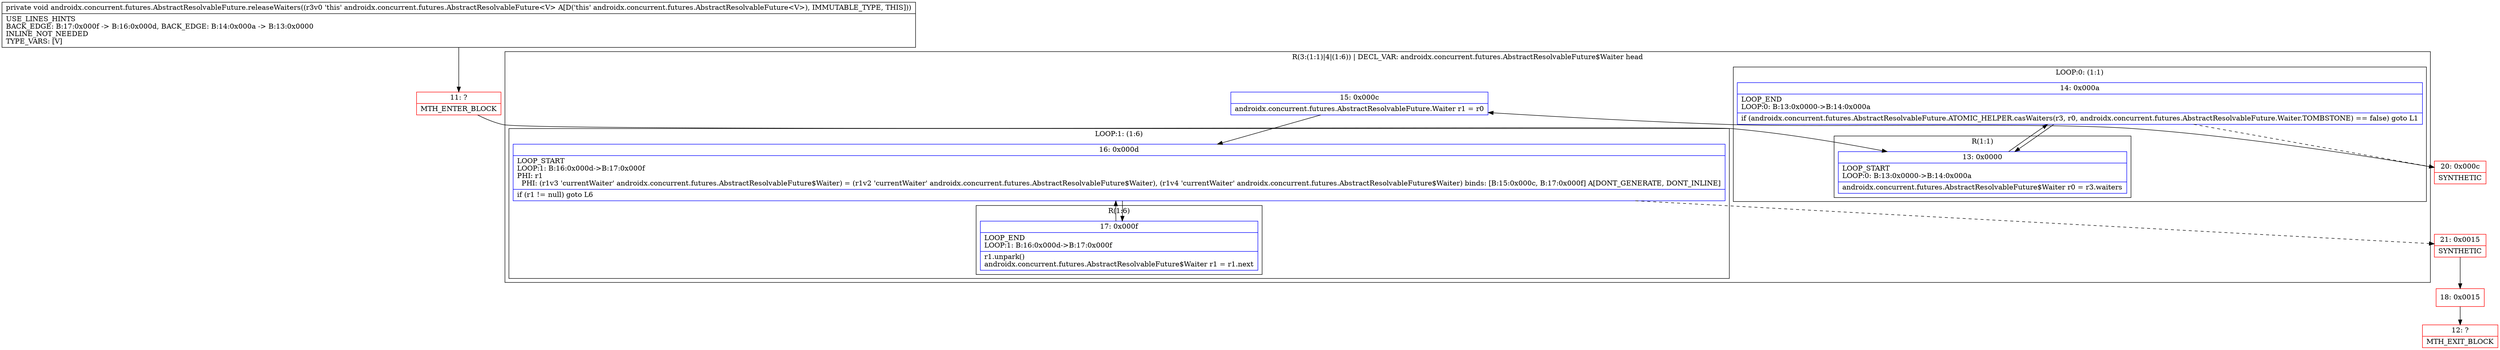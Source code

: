 digraph "CFG forandroidx.concurrent.futures.AbstractResolvableFuture.releaseWaiters()V" {
subgraph cluster_Region_627478515 {
label = "R(3:(1:1)|4|(1:6)) | DECL_VAR: androidx.concurrent.futures.AbstractResolvableFuture$Waiter head\l";
node [shape=record,color=blue];
subgraph cluster_LoopRegion_1593425297 {
label = "LOOP:0: (1:1)";
node [shape=record,color=blue];
Node_14 [shape=record,label="{14\:\ 0x000a|LOOP_END\lLOOP:0: B:13:0x0000\-\>B:14:0x000a\l|if (androidx.concurrent.futures.AbstractResolvableFuture.ATOMIC_HELPER.casWaiters(r3, r0, androidx.concurrent.futures.AbstractResolvableFuture.Waiter.TOMBSTONE) == false) goto L1\l}"];
subgraph cluster_Region_1543516992 {
label = "R(1:1)";
node [shape=record,color=blue];
Node_13 [shape=record,label="{13\:\ 0x0000|LOOP_START\lLOOP:0: B:13:0x0000\-\>B:14:0x000a\l|androidx.concurrent.futures.AbstractResolvableFuture$Waiter r0 = r3.waiters\l}"];
}
}
Node_15 [shape=record,label="{15\:\ 0x000c|androidx.concurrent.futures.AbstractResolvableFuture.Waiter r1 = r0\l}"];
subgraph cluster_LoopRegion_1516887897 {
label = "LOOP:1: (1:6)";
node [shape=record,color=blue];
Node_16 [shape=record,label="{16\:\ 0x000d|LOOP_START\lLOOP:1: B:16:0x000d\-\>B:17:0x000f\lPHI: r1 \l  PHI: (r1v3 'currentWaiter' androidx.concurrent.futures.AbstractResolvableFuture$Waiter) = (r1v2 'currentWaiter' androidx.concurrent.futures.AbstractResolvableFuture$Waiter), (r1v4 'currentWaiter' androidx.concurrent.futures.AbstractResolvableFuture$Waiter) binds: [B:15:0x000c, B:17:0x000f] A[DONT_GENERATE, DONT_INLINE]\l|if (r1 != null) goto L6\l}"];
subgraph cluster_Region_128871783 {
label = "R(1:6)";
node [shape=record,color=blue];
Node_17 [shape=record,label="{17\:\ 0x000f|LOOP_END\lLOOP:1: B:16:0x000d\-\>B:17:0x000f\l|r1.unpark()\landroidx.concurrent.futures.AbstractResolvableFuture$Waiter r1 = r1.next\l}"];
}
}
}
Node_11 [shape=record,color=red,label="{11\:\ ?|MTH_ENTER_BLOCK\l}"];
Node_20 [shape=record,color=red,label="{20\:\ 0x000c|SYNTHETIC\l}"];
Node_21 [shape=record,color=red,label="{21\:\ 0x0015|SYNTHETIC\l}"];
Node_18 [shape=record,color=red,label="{18\:\ 0x0015}"];
Node_12 [shape=record,color=red,label="{12\:\ ?|MTH_EXIT_BLOCK\l}"];
MethodNode[shape=record,label="{private void androidx.concurrent.futures.AbstractResolvableFuture.releaseWaiters((r3v0 'this' androidx.concurrent.futures.AbstractResolvableFuture\<V\> A[D('this' androidx.concurrent.futures.AbstractResolvableFuture\<V\>), IMMUTABLE_TYPE, THIS]))  | USE_LINES_HINTS\lBACK_EDGE: B:17:0x000f \-\> B:16:0x000d, BACK_EDGE: B:14:0x000a \-\> B:13:0x0000\lINLINE_NOT_NEEDED\lTYPE_VARS: [V]\l}"];
MethodNode -> Node_11;Node_14 -> Node_13;
Node_14 -> Node_20[style=dashed];
Node_13 -> Node_14;
Node_15 -> Node_16;
Node_16 -> Node_17;
Node_16 -> Node_21[style=dashed];
Node_17 -> Node_16;
Node_11 -> Node_13;
Node_20 -> Node_15;
Node_21 -> Node_18;
Node_18 -> Node_12;
}

